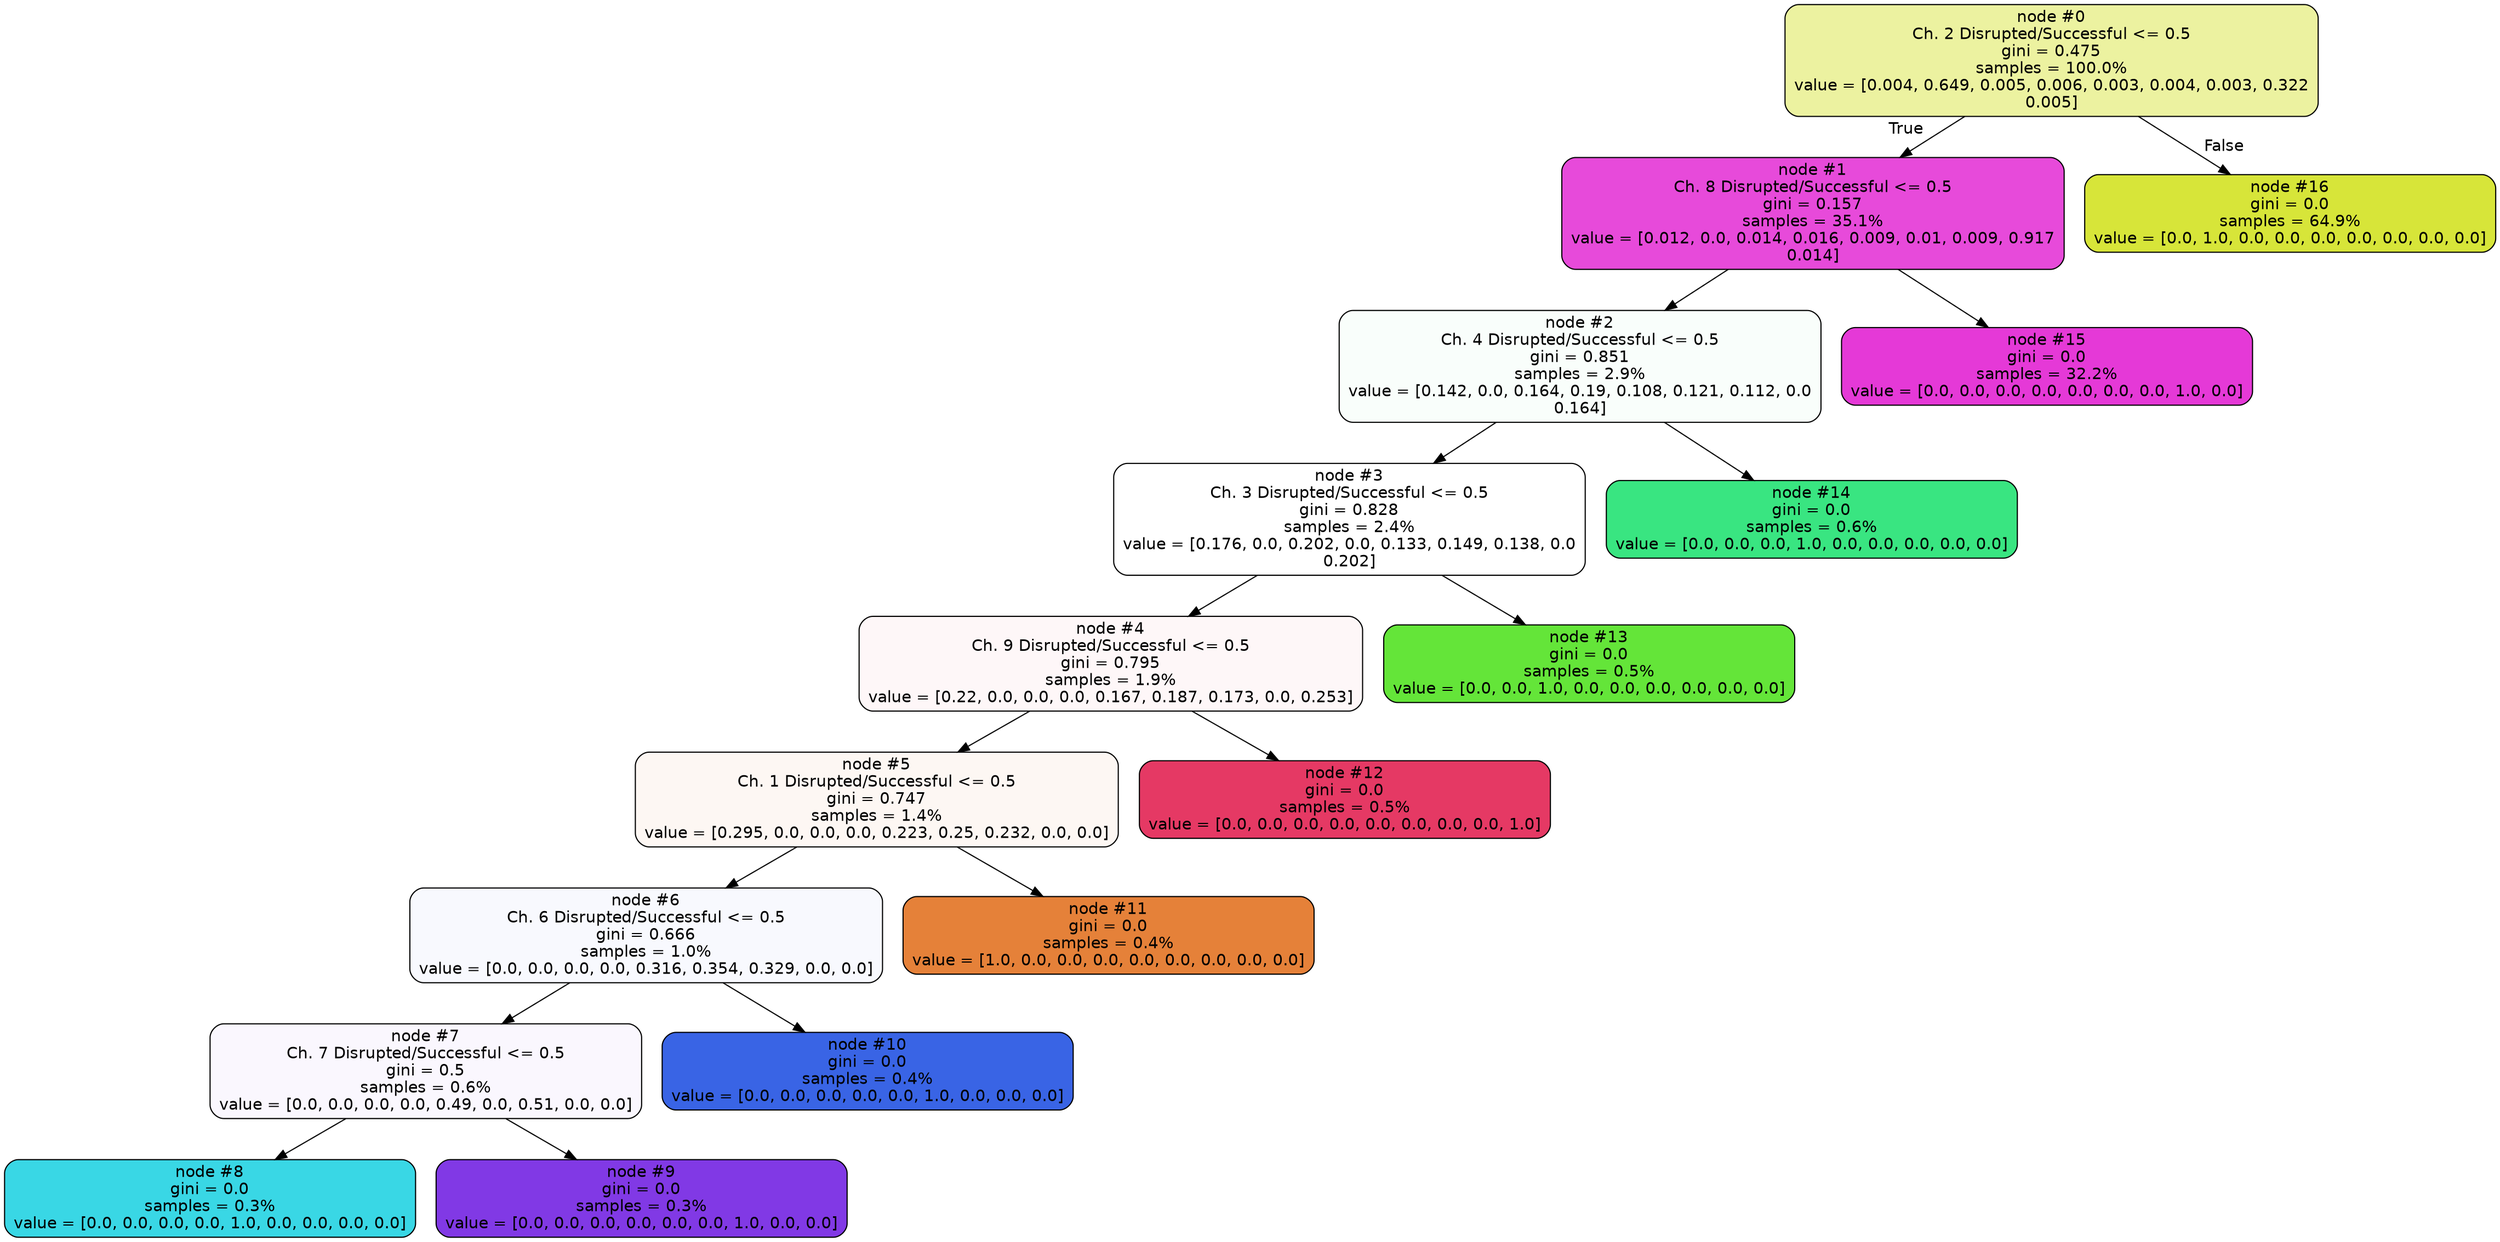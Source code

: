 /*
Copyright 2023 Siavash Barqi Janiar

   Licensed under the Apache License, Version 2.0 (the "License");
   you may not use this file except in compliance with the License.
   You may obtain a copy of the License at

     http://www.apache.org/licenses/LICENSE-2.0

   Unless required by applicable law or agreed to in writing, software
   distributed under the License is distributed on an "AS IS" BASIS,
   WITHOUT WARRANTIES OR CONDITIONS OF ANY KIND, either express or implied.
   See the License for the specific language governing permissions and
   limitations under the License.
*/

digraph Tree {
node [shape=box, style="filled, rounded", color="black", fontname="helvetica"] ;
edge [fontname="helvetica"] ;
0 [label="node #0\nCh. 2 Disrupted/Successful <= 0.5\ngini = 0.475\nsamples = 100.0%\nvalue = [0.004, 0.649, 0.005, 0.006, 0.003, 0.004, 0.003, 0.322\n0.005]", fillcolor="#ecf2a0"] ;
1 [label="node #1\nCh. 8 Disrupted/Successful <= 0.5\ngini = 0.157\nsamples = 35.1%\nvalue = [0.012, 0.0, 0.014, 0.016, 0.009, 0.01, 0.009, 0.917\n0.014]", fillcolor="#e74ada"] ;
0 -> 1 [labeldistance=2.5, labelangle=45, headlabel="True"] ;
2 [label="node #2\nCh. 4 Disrupted/Successful <= 0.5\ngini = 0.851\nsamples = 2.9%\nvalue = [0.142, 0.0, 0.164, 0.19, 0.108, 0.121, 0.112, 0.0\n0.164]", fillcolor="#f9fefb"] ;
1 -> 2 ;
3 [label="node #3\nCh. 3 Disrupted/Successful <= 0.5\ngini = 0.828\nsamples = 2.4%\nvalue = [0.176, 0.0, 0.202, 0.0, 0.133, 0.149, 0.138, 0.0\n0.202]", fillcolor="#ffffff"] ;
2 -> 3 ;
4 [label="node #4\nCh. 9 Disrupted/Successful <= 0.5\ngini = 0.795\nsamples = 1.9%\nvalue = [0.22, 0.0, 0.0, 0.0, 0.167, 0.187, 0.173, 0.0, 0.253]", fillcolor="#fef7f8"] ;
3 -> 4 ;
5 [label="node #5\nCh. 1 Disrupted/Successful <= 0.5\ngini = 0.747\nsamples = 1.4%\nvalue = [0.295, 0.0, 0.0, 0.0, 0.223, 0.25, 0.232, 0.0, 0.0]", fillcolor="#fdf7f3"] ;
4 -> 5 ;
6 [label="node #6\nCh. 6 Disrupted/Successful <= 0.5\ngini = 0.666\nsamples = 1.0%\nvalue = [0.0, 0.0, 0.0, 0.0, 0.316, 0.354, 0.329, 0.0, 0.0]", fillcolor="#f8f9fe"] ;
5 -> 6 ;
7 [label="node #7\nCh. 7 Disrupted/Successful <= 0.5\ngini = 0.5\nsamples = 0.6%\nvalue = [0.0, 0.0, 0.0, 0.0, 0.49, 0.0, 0.51, 0.0, 0.0]", fillcolor="#faf7fe"] ;
6 -> 7 ;
8 [label="node #8\ngini = 0.0\nsamples = 0.3%\nvalue = [0.0, 0.0, 0.0, 0.0, 1.0, 0.0, 0.0, 0.0, 0.0]", fillcolor="#39d7e5"] ;
7 -> 8 ;
9 [label="node #9\ngini = 0.0\nsamples = 0.3%\nvalue = [0.0, 0.0, 0.0, 0.0, 0.0, 0.0, 1.0, 0.0, 0.0]", fillcolor="#8139e5"] ;
7 -> 9 ;
10 [label="node #10\ngini = 0.0\nsamples = 0.4%\nvalue = [0.0, 0.0, 0.0, 0.0, 0.0, 1.0, 0.0, 0.0, 0.0]", fillcolor="#3964e5"] ;
6 -> 10 ;
11 [label="node #11\ngini = 0.0\nsamples = 0.4%\nvalue = [1.0, 0.0, 0.0, 0.0, 0.0, 0.0, 0.0, 0.0, 0.0]", fillcolor="#e58139"] ;
5 -> 11 ;
12 [label="node #12\ngini = 0.0\nsamples = 0.5%\nvalue = [0.0, 0.0, 0.0, 0.0, 0.0, 0.0, 0.0, 0.0, 1.0]", fillcolor="#e53964"] ;
4 -> 12 ;
13 [label="node #13\ngini = 0.0\nsamples = 0.5%\nvalue = [0.0, 0.0, 1.0, 0.0, 0.0, 0.0, 0.0, 0.0, 0.0]", fillcolor="#64e539"] ;
3 -> 13 ;
14 [label="node #14\ngini = 0.0\nsamples = 0.6%\nvalue = [0.0, 0.0, 0.0, 1.0, 0.0, 0.0, 0.0, 0.0, 0.0]", fillcolor="#39e581"] ;
2 -> 14 ;
15 [label="node #15\ngini = 0.0\nsamples = 32.2%\nvalue = [0.0, 0.0, 0.0, 0.0, 0.0, 0.0, 0.0, 1.0, 0.0]", fillcolor="#e539d7"] ;
1 -> 15 ;
16 [label="node #16\ngini = 0.0\nsamples = 64.9%\nvalue = [0.0, 1.0, 0.0, 0.0, 0.0, 0.0, 0.0, 0.0, 0.0]", fillcolor="#d7e539"] ;
0 -> 16 [labeldistance=2.5, labelangle=-45, headlabel="False"] ;
}
